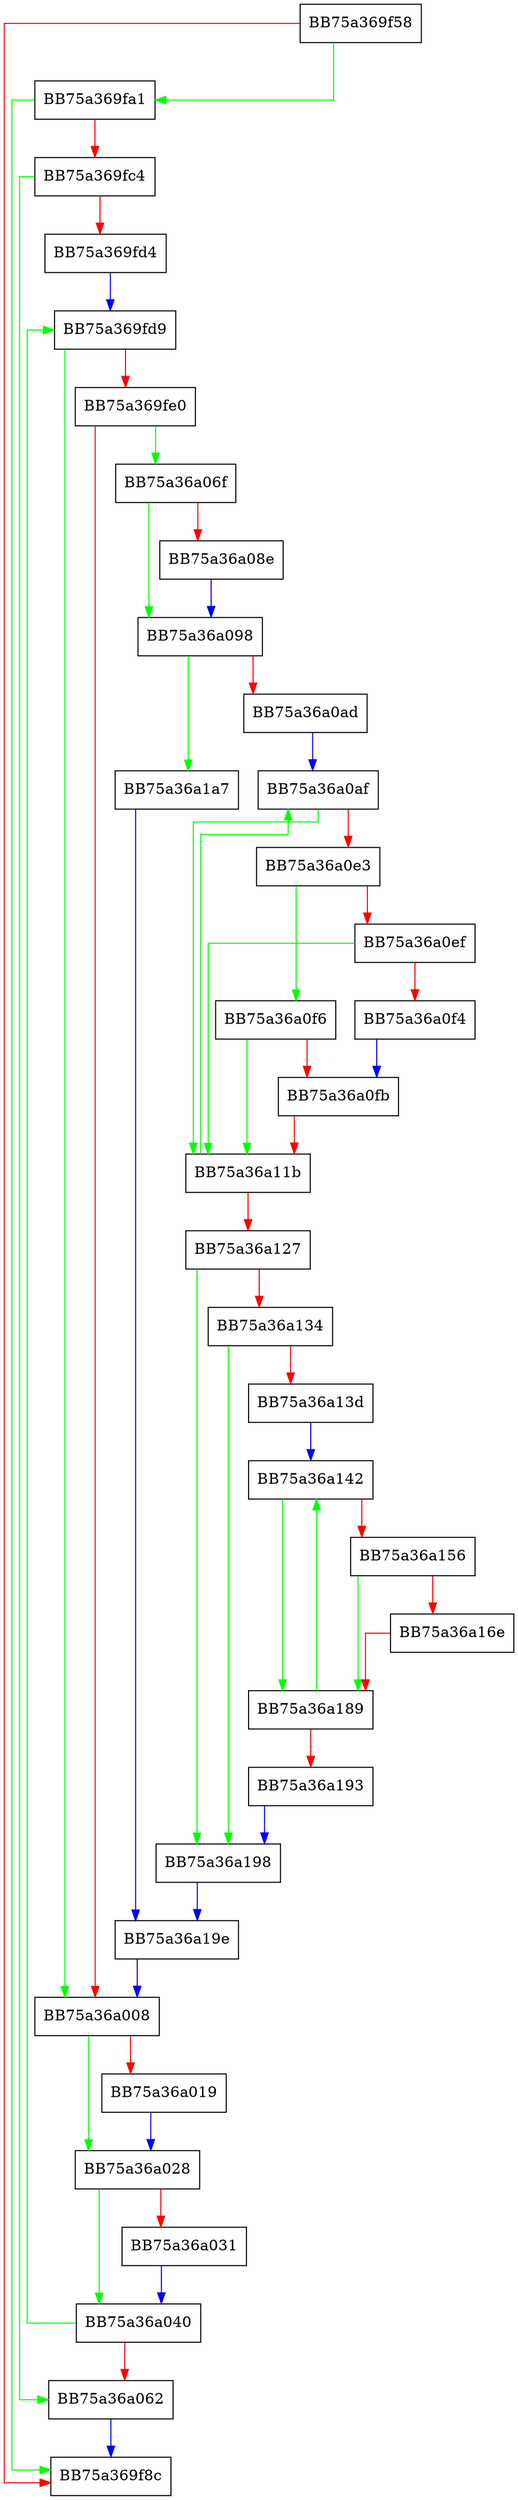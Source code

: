digraph discard_shared_resources {
  node [shape="box"];
  graph [splines=ortho];
  BB75a369f58 -> BB75a369fa1 [color="green"];
  BB75a369f58 -> BB75a369f8c [color="red"];
  BB75a369fa1 -> BB75a369f8c [color="green"];
  BB75a369fa1 -> BB75a369fc4 [color="red"];
  BB75a369fc4 -> BB75a36a062 [color="green"];
  BB75a369fc4 -> BB75a369fd4 [color="red"];
  BB75a369fd4 -> BB75a369fd9 [color="blue"];
  BB75a369fd9 -> BB75a36a008 [color="green"];
  BB75a369fd9 -> BB75a369fe0 [color="red"];
  BB75a369fe0 -> BB75a36a06f [color="green"];
  BB75a369fe0 -> BB75a36a008 [color="red"];
  BB75a36a008 -> BB75a36a028 [color="green"];
  BB75a36a008 -> BB75a36a019 [color="red"];
  BB75a36a019 -> BB75a36a028 [color="blue"];
  BB75a36a028 -> BB75a36a040 [color="green"];
  BB75a36a028 -> BB75a36a031 [color="red"];
  BB75a36a031 -> BB75a36a040 [color="blue"];
  BB75a36a040 -> BB75a369fd9 [color="green"];
  BB75a36a040 -> BB75a36a062 [color="red"];
  BB75a36a062 -> BB75a369f8c [color="blue"];
  BB75a36a06f -> BB75a36a098 [color="green"];
  BB75a36a06f -> BB75a36a08e [color="red"];
  BB75a36a08e -> BB75a36a098 [color="blue"];
  BB75a36a098 -> BB75a36a1a7 [color="green"];
  BB75a36a098 -> BB75a36a0ad [color="red"];
  BB75a36a0ad -> BB75a36a0af [color="blue"];
  BB75a36a0af -> BB75a36a11b [color="green"];
  BB75a36a0af -> BB75a36a0e3 [color="red"];
  BB75a36a0e3 -> BB75a36a0f6 [color="green"];
  BB75a36a0e3 -> BB75a36a0ef [color="red"];
  BB75a36a0ef -> BB75a36a11b [color="green"];
  BB75a36a0ef -> BB75a36a0f4 [color="red"];
  BB75a36a0f4 -> BB75a36a0fb [color="blue"];
  BB75a36a0f6 -> BB75a36a11b [color="green"];
  BB75a36a0f6 -> BB75a36a0fb [color="red"];
  BB75a36a0fb -> BB75a36a11b [color="red"];
  BB75a36a11b -> BB75a36a0af [color="green"];
  BB75a36a11b -> BB75a36a127 [color="red"];
  BB75a36a127 -> BB75a36a198 [color="green"];
  BB75a36a127 -> BB75a36a134 [color="red"];
  BB75a36a134 -> BB75a36a198 [color="green"];
  BB75a36a134 -> BB75a36a13d [color="red"];
  BB75a36a13d -> BB75a36a142 [color="blue"];
  BB75a36a142 -> BB75a36a189 [color="green"];
  BB75a36a142 -> BB75a36a156 [color="red"];
  BB75a36a156 -> BB75a36a189 [color="green"];
  BB75a36a156 -> BB75a36a16e [color="red"];
  BB75a36a16e -> BB75a36a189 [color="red"];
  BB75a36a189 -> BB75a36a142 [color="green"];
  BB75a36a189 -> BB75a36a193 [color="red"];
  BB75a36a193 -> BB75a36a198 [color="blue"];
  BB75a36a198 -> BB75a36a19e [color="blue"];
  BB75a36a19e -> BB75a36a008 [color="blue"];
  BB75a36a1a7 -> BB75a36a19e [color="blue"];
}
